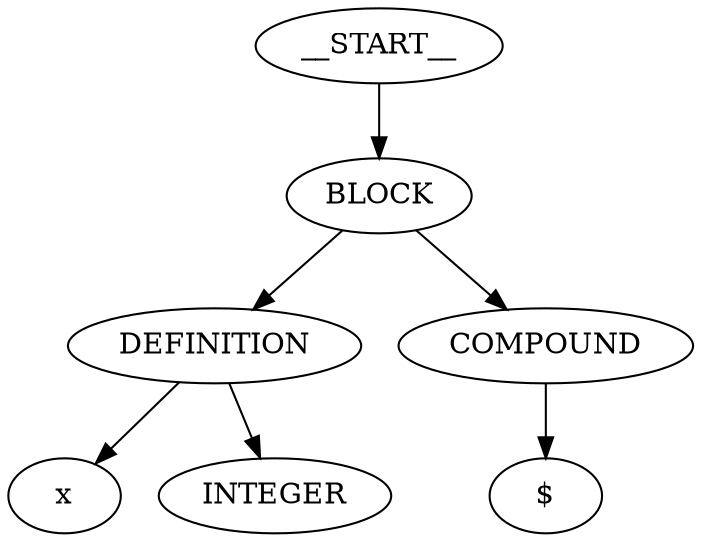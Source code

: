 digraph name{
n0[label="__START__"]
n1[label="BLOCK"]
n2[label="DEFINITION"]
n3[label="x"]
n4[label="INTEGER"]
n5[label="COMPOUND"]
n6[label="$"]
n0->n1
n1->n2
n2->n3
n2->n4
n1->n5
n5->n6
}

